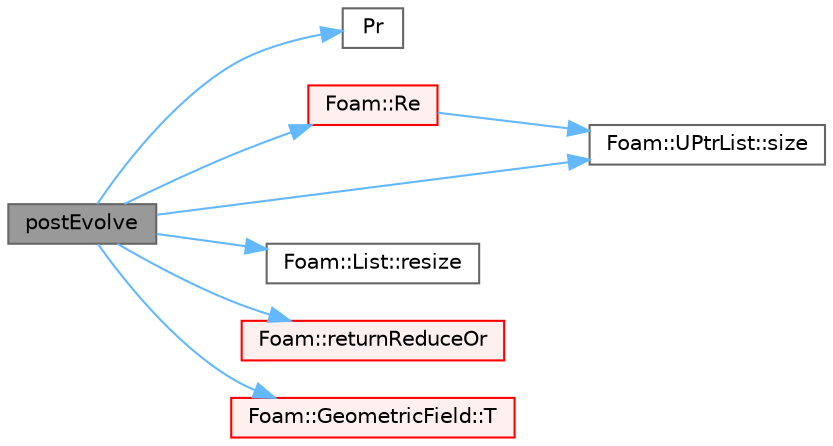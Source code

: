 digraph "postEvolve"
{
 // LATEX_PDF_SIZE
  bgcolor="transparent";
  edge [fontname=Helvetica,fontsize=10,labelfontname=Helvetica,labelfontsize=10];
  node [fontname=Helvetica,fontsize=10,shape=box,height=0.2,width=0.4];
  rankdir="LR";
  Node1 [id="Node000001",label="postEvolve",height=0.2,width=0.4,color="gray40", fillcolor="grey60", style="filled", fontcolor="black",tooltip=" "];
  Node1 -> Node2 [id="edge1_Node000001_Node000002",color="steelblue1",style="solid",tooltip=" "];
  Node2 [id="Node000002",label="Pr",height=0.2,width=0.4,color="grey40", fillcolor="white", style="filled",URL="$solvers_2heatTransfer_2buoyantBoussinesqSimpleFoam_2readTransportProperties_8H.html#aeb70e6440d8d38bb6bd40b634169896a",tooltip=" "];
  Node1 -> Node3 [id="edge2_Node000001_Node000003",color="steelblue1",style="solid",tooltip=" "];
  Node3 [id="Node000003",label="Foam::Re",height=0.2,width=0.4,color="red", fillcolor="#FFF0F0", style="filled",URL="$namespaceFoam.html#aba66084a6e7a4db11e6f363288e9108f",tooltip=" "];
  Node3 -> Node7 [id="edge3_Node000003_Node000007",color="steelblue1",style="solid",tooltip=" "];
  Node7 [id="Node000007",label="Foam::UPtrList::size",height=0.2,width=0.4,color="grey40", fillcolor="white", style="filled",URL="$classFoam_1_1UPtrList.html#a95603446b248fe1ecf5dc59bcc2eaff0",tooltip=" "];
  Node1 -> Node8 [id="edge4_Node000001_Node000008",color="steelblue1",style="solid",tooltip=" "];
  Node8 [id="Node000008",label="Foam::List::resize",height=0.2,width=0.4,color="grey40", fillcolor="white", style="filled",URL="$classFoam_1_1List.html#abcfb5796d79fe232cf87a5271bcc8a3a",tooltip=" "];
  Node1 -> Node9 [id="edge5_Node000001_Node000009",color="steelblue1",style="solid",tooltip=" "];
  Node9 [id="Node000009",label="Foam::returnReduceOr",height=0.2,width=0.4,color="red", fillcolor="#FFF0F0", style="filled",URL="$namespaceFoam.html#a2e469ccb2cea405f7ddd435d8de00ceb",tooltip=" "];
  Node1 -> Node7 [id="edge6_Node000001_Node000007",color="steelblue1",style="solid",tooltip=" "];
  Node1 -> Node11 [id="edge7_Node000001_Node000011",color="steelblue1",style="solid",tooltip=" "];
  Node11 [id="Node000011",label="Foam::GeometricField::T",height=0.2,width=0.4,color="red", fillcolor="#FFF0F0", style="filled",URL="$classFoam_1_1GeometricField.html#a3dc255c9d5d35781fe750598ff9e27bd",tooltip=" "];
}
